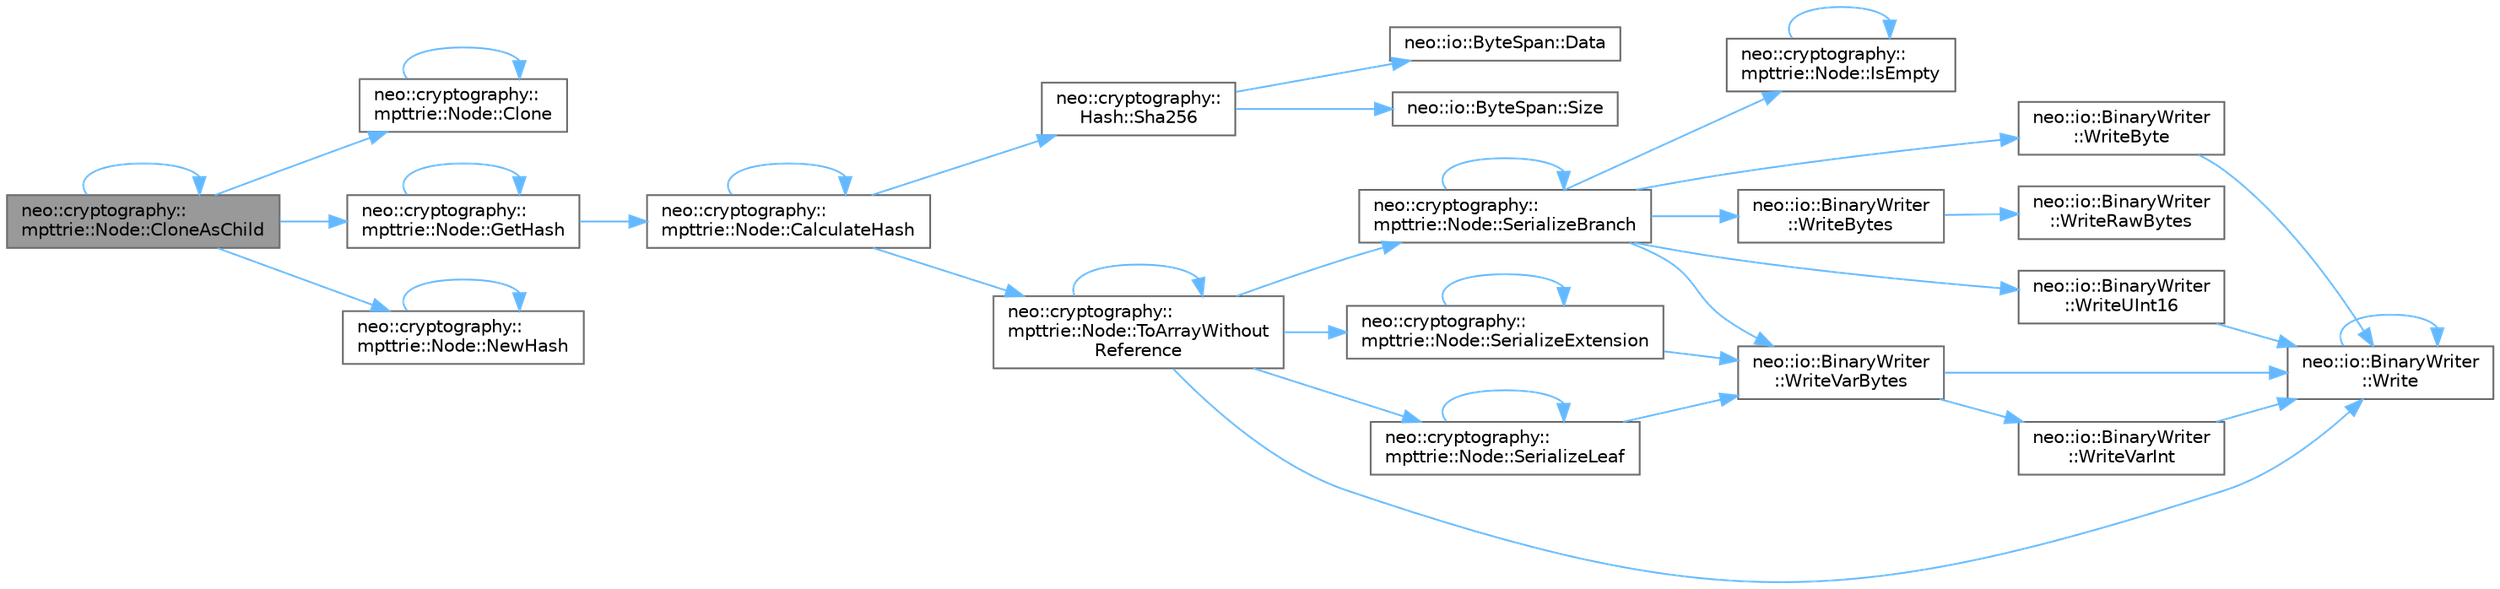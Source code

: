 digraph "neo::cryptography::mpttrie::Node::CloneAsChild"
{
 // LATEX_PDF_SIZE
  bgcolor="transparent";
  edge [fontname=Helvetica,fontsize=10,labelfontname=Helvetica,labelfontsize=10];
  node [fontname=Helvetica,fontsize=10,shape=box,height=0.2,width=0.4];
  rankdir="LR";
  Node1 [id="Node000001",label="neo::cryptography::\lmpttrie::Node::CloneAsChild",height=0.2,width=0.4,color="gray40", fillcolor="grey60", style="filled", fontcolor="black",tooltip="Clones this node as a child reference."];
  Node1 -> Node2 [id="edge37_Node000001_Node000002",color="steelblue1",style="solid",tooltip=" "];
  Node2 [id="Node000002",label="neo::cryptography::\lmpttrie::Node::Clone",height=0.2,width=0.4,color="grey40", fillcolor="white", style="filled",URL="$classneo_1_1cryptography_1_1mpttrie_1_1_node.html#a13f0c773f4955fce9ed148e34d90c97f",tooltip="Clones this node."];
  Node2 -> Node2 [id="edge38_Node000002_Node000002",color="steelblue1",style="solid",tooltip=" "];
  Node1 -> Node1 [id="edge39_Node000001_Node000001",color="steelblue1",style="solid",tooltip=" "];
  Node1 -> Node3 [id="edge40_Node000001_Node000003",color="steelblue1",style="solid",tooltip=" "];
  Node3 [id="Node000003",label="neo::cryptography::\lmpttrie::Node::GetHash",height=0.2,width=0.4,color="grey40", fillcolor="white", style="filled",URL="$classneo_1_1cryptography_1_1mpttrie_1_1_node.html#add3a93dbde550ada68290b21cae72c42",tooltip="Gets the hash of this node."];
  Node3 -> Node4 [id="edge41_Node000003_Node000004",color="steelblue1",style="solid",tooltip=" "];
  Node4 [id="Node000004",label="neo::cryptography::\lmpttrie::Node::CalculateHash",height=0.2,width=0.4,color="grey40", fillcolor="white", style="filled",URL="$classneo_1_1cryptography_1_1mpttrie_1_1_node.html#afe37f541d7f7a96e96b87001f3d58693",tooltip="Calculates the hash of this node."];
  Node4 -> Node4 [id="edge42_Node000004_Node000004",color="steelblue1",style="solid",tooltip=" "];
  Node4 -> Node5 [id="edge43_Node000004_Node000005",color="steelblue1",style="solid",tooltip=" "];
  Node5 [id="Node000005",label="neo::cryptography::\lHash::Sha256",height=0.2,width=0.4,color="grey40", fillcolor="white", style="filled",URL="$classneo_1_1cryptography_1_1_hash.html#a45b12e21ad2391d1919f3eb7b61f683a",tooltip="Computes SHA256 hash."];
  Node5 -> Node6 [id="edge44_Node000005_Node000006",color="steelblue1",style="solid",tooltip=" "];
  Node6 [id="Node000006",label="neo::io::ByteSpan::Data",height=0.2,width=0.4,color="grey40", fillcolor="white", style="filled",URL="$classneo_1_1io_1_1_byte_span.html#a0285a19eb5cd212ecd1079e0bc5e494c",tooltip="Gets a pointer to the data."];
  Node5 -> Node7 [id="edge45_Node000005_Node000007",color="steelblue1",style="solid",tooltip=" "];
  Node7 [id="Node000007",label="neo::io::ByteSpan::Size",height=0.2,width=0.4,color="grey40", fillcolor="white", style="filled",URL="$classneo_1_1io_1_1_byte_span.html#a4a869430800a37dcbeefac6f36468fcb",tooltip="Gets the size of the ByteSpan."];
  Node4 -> Node8 [id="edge46_Node000004_Node000008",color="steelblue1",style="solid",tooltip=" "];
  Node8 [id="Node000008",label="neo::cryptography::\lmpttrie::Node::ToArrayWithout\lReference",height=0.2,width=0.4,color="grey40", fillcolor="white", style="filled",URL="$classneo_1_1cryptography_1_1mpttrie_1_1_node.html#a288143f050acaed572b778ad3e173601",tooltip="Serializes the node to a byte array without reference count."];
  Node8 -> Node9 [id="edge47_Node000008_Node000009",color="steelblue1",style="solid",tooltip=" "];
  Node9 [id="Node000009",label="neo::cryptography::\lmpttrie::Node::SerializeBranch",height=0.2,width=0.4,color="grey40", fillcolor="white", style="filled",URL="$classneo_1_1cryptography_1_1mpttrie_1_1_node.html#a88b2e3a96aa7f1390ad2b4f92b258424",tooltip="Serializes branch node data."];
  Node9 -> Node10 [id="edge48_Node000009_Node000010",color="steelblue1",style="solid",tooltip=" "];
  Node10 [id="Node000010",label="neo::cryptography::\lmpttrie::Node::IsEmpty",height=0.2,width=0.4,color="grey40", fillcolor="white", style="filled",URL="$classneo_1_1cryptography_1_1mpttrie_1_1_node.html#aba9a659cb1bd05f9b1e268ddddc6d293",tooltip="Checks if this is an empty node."];
  Node10 -> Node10 [id="edge49_Node000010_Node000010",color="steelblue1",style="solid",tooltip=" "];
  Node9 -> Node9 [id="edge50_Node000009_Node000009",color="steelblue1",style="solid",tooltip=" "];
  Node9 -> Node11 [id="edge51_Node000009_Node000011",color="steelblue1",style="solid",tooltip=" "];
  Node11 [id="Node000011",label="neo::io::BinaryWriter\l::WriteByte",height=0.2,width=0.4,color="grey40", fillcolor="white", style="filled",URL="$classneo_1_1io_1_1_binary_writer.html#a5feea4151aba02bc0dc2fcf909f8aa5f",tooltip="Writes a byte to the stream (alias for Write(uint8_t))."];
  Node11 -> Node12 [id="edge52_Node000011_Node000012",color="steelblue1",style="solid",tooltip=" "];
  Node12 [id="Node000012",label="neo::io::BinaryWriter\l::Write",height=0.2,width=0.4,color="grey40", fillcolor="white", style="filled",URL="$classneo_1_1io_1_1_binary_writer.html#ac50767ade20a9099ba7e6b6ed684ef45",tooltip="Writes a boolean value to the stream."];
  Node12 -> Node12 [id="edge53_Node000012_Node000012",color="steelblue1",style="solid",tooltip=" "];
  Node9 -> Node13 [id="edge54_Node000009_Node000013",color="steelblue1",style="solid",tooltip=" "];
  Node13 [id="Node000013",label="neo::io::BinaryWriter\l::WriteBytes",height=0.2,width=0.4,color="grey40", fillcolor="white", style="filled",URL="$classneo_1_1io_1_1_binary_writer.html#ae3c1b07c69e845d462faa589bac759e3",tooltip="Writes raw bytes to the stream."];
  Node13 -> Node14 [id="edge55_Node000013_Node000014",color="steelblue1",style="solid",tooltip=" "];
  Node14 [id="Node000014",label="neo::io::BinaryWriter\l::WriteRawBytes",height=0.2,width=0.4,color="grey40", fillcolor="white", style="filled",URL="$classneo_1_1io_1_1_binary_writer.html#a4bc7c51a7a85bfff2189942cd831f840",tooltip="Helper method to write raw bytes to either stream or buffer."];
  Node9 -> Node15 [id="edge56_Node000009_Node000015",color="steelblue1",style="solid",tooltip=" "];
  Node15 [id="Node000015",label="neo::io::BinaryWriter\l::WriteUInt16",height=0.2,width=0.4,color="grey40", fillcolor="white", style="filled",URL="$classneo_1_1io_1_1_binary_writer.html#a735daf676067121925534593f7d4324c",tooltip="Writes a 16-bit unsigned integer to the stream (alias for Write(uint16_t))."];
  Node15 -> Node12 [id="edge57_Node000015_Node000012",color="steelblue1",style="solid",tooltip=" "];
  Node9 -> Node16 [id="edge58_Node000009_Node000016",color="steelblue1",style="solid",tooltip=" "];
  Node16 [id="Node000016",label="neo::io::BinaryWriter\l::WriteVarBytes",height=0.2,width=0.4,color="grey40", fillcolor="white", style="filled",URL="$classneo_1_1io_1_1_binary_writer.html#ace5e14a07bea5e53bc025433e531853d",tooltip="Writes a variable-length byte array to the stream."];
  Node16 -> Node12 [id="edge59_Node000016_Node000012",color="steelblue1",style="solid",tooltip=" "];
  Node16 -> Node17 [id="edge60_Node000016_Node000017",color="steelblue1",style="solid",tooltip=" "];
  Node17 [id="Node000017",label="neo::io::BinaryWriter\l::WriteVarInt",height=0.2,width=0.4,color="grey40", fillcolor="white", style="filled",URL="$classneo_1_1io_1_1_binary_writer.html#a39fc5781e0d7a018ac8a1d86fea0cd4e",tooltip="Writes a variable-length integer to the stream."];
  Node17 -> Node12 [id="edge61_Node000017_Node000012",color="steelblue1",style="solid",tooltip=" "];
  Node8 -> Node18 [id="edge62_Node000008_Node000018",color="steelblue1",style="solid",tooltip=" "];
  Node18 [id="Node000018",label="neo::cryptography::\lmpttrie::Node::SerializeExtension",height=0.2,width=0.4,color="grey40", fillcolor="white", style="filled",URL="$classneo_1_1cryptography_1_1mpttrie_1_1_node.html#ae17e5c831670db685158341a987c9bd8",tooltip="Serializes extension node data."];
  Node18 -> Node18 [id="edge63_Node000018_Node000018",color="steelblue1",style="solid",tooltip=" "];
  Node18 -> Node16 [id="edge64_Node000018_Node000016",color="steelblue1",style="solid",tooltip=" "];
  Node8 -> Node19 [id="edge65_Node000008_Node000019",color="steelblue1",style="solid",tooltip=" "];
  Node19 [id="Node000019",label="neo::cryptography::\lmpttrie::Node::SerializeLeaf",height=0.2,width=0.4,color="grey40", fillcolor="white", style="filled",URL="$classneo_1_1cryptography_1_1mpttrie_1_1_node.html#acd2200b9daa03fbc23569e43bacdec18",tooltip="Serializes leaf node data."];
  Node19 -> Node19 [id="edge66_Node000019_Node000019",color="steelblue1",style="solid",tooltip=" "];
  Node19 -> Node16 [id="edge67_Node000019_Node000016",color="steelblue1",style="solid",tooltip=" "];
  Node8 -> Node8 [id="edge68_Node000008_Node000008",color="steelblue1",style="solid",tooltip=" "];
  Node8 -> Node12 [id="edge69_Node000008_Node000012",color="steelblue1",style="solid",tooltip=" "];
  Node3 -> Node3 [id="edge70_Node000003_Node000003",color="steelblue1",style="solid",tooltip=" "];
  Node1 -> Node20 [id="edge71_Node000001_Node000020",color="steelblue1",style="solid",tooltip=" "];
  Node20 [id="Node000020",label="neo::cryptography::\lmpttrie::Node::NewHash",height=0.2,width=0.4,color="grey40", fillcolor="white", style="filled",URL="$classneo_1_1cryptography_1_1mpttrie_1_1_node.html#a189b8e8359ec10e0244696dd6eb4538c",tooltip="Creates a new hash node."];
  Node20 -> Node20 [id="edge72_Node000020_Node000020",color="steelblue1",style="solid",tooltip=" "];
}
